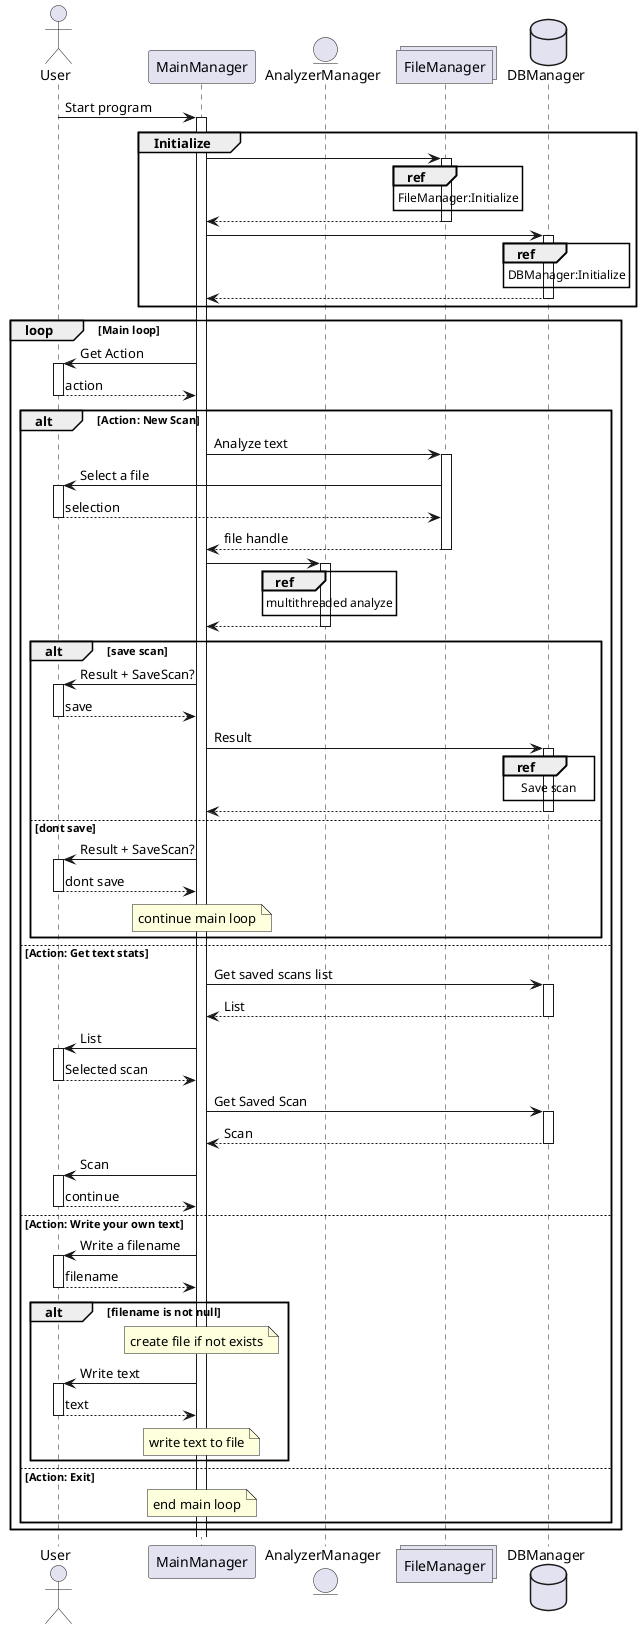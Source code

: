 @startuml
'https://plantuml.com/sequence-diagram

'participents
actor User
participant MainManager
entity AnalyzerManager
collections FileManager
database DBManager

autoactivate on

User -> MainManager: Start program

group Initialize

MainManager -> FileManager
    ref over FileManager: FileManager:Initialize
return

MainManager -> DBManager
    ref over DBManager: DBManager:Initialize
return

end group

loop Main loop

MainManager -> User: Get Action
return action

alt Action: New Scan

MainManager -> FileManager: Analyze text
    FileManager -> User: Select a file
    return selection
    
return file handle
    
MainManager -> AnalyzerManager
    ref over AnalyzerManager: multithreaded analyze
return

alt save scan
MainManager -> User: Result + SaveScan?
return save

MainManager -> DBManager: Result
    ref over DBManager: Save scan
return
    
else dont save
MainManager -> User: Result + SaveScan?
return dont save
note over MainManager: continue main loop
end alt

else Action: Get text stats

MainManager -> DBManager: Get saved scans list
return List

MainManager -> User: List
return Selected scan

MainManager -> DBManager: Get Saved Scan
return Scan

MainManager -> User: Scan
return continue

else Action: Write your own text

MainManager -> User: Write a filename
return filename

alt filename is not null

note over MainManager: create file if not exists

MainManager -> User: Write text
return text

note over MainManager: write text to file
end alt

else Action: Exit

note over MainManager: end main loop

end alt

end loop
@enduml